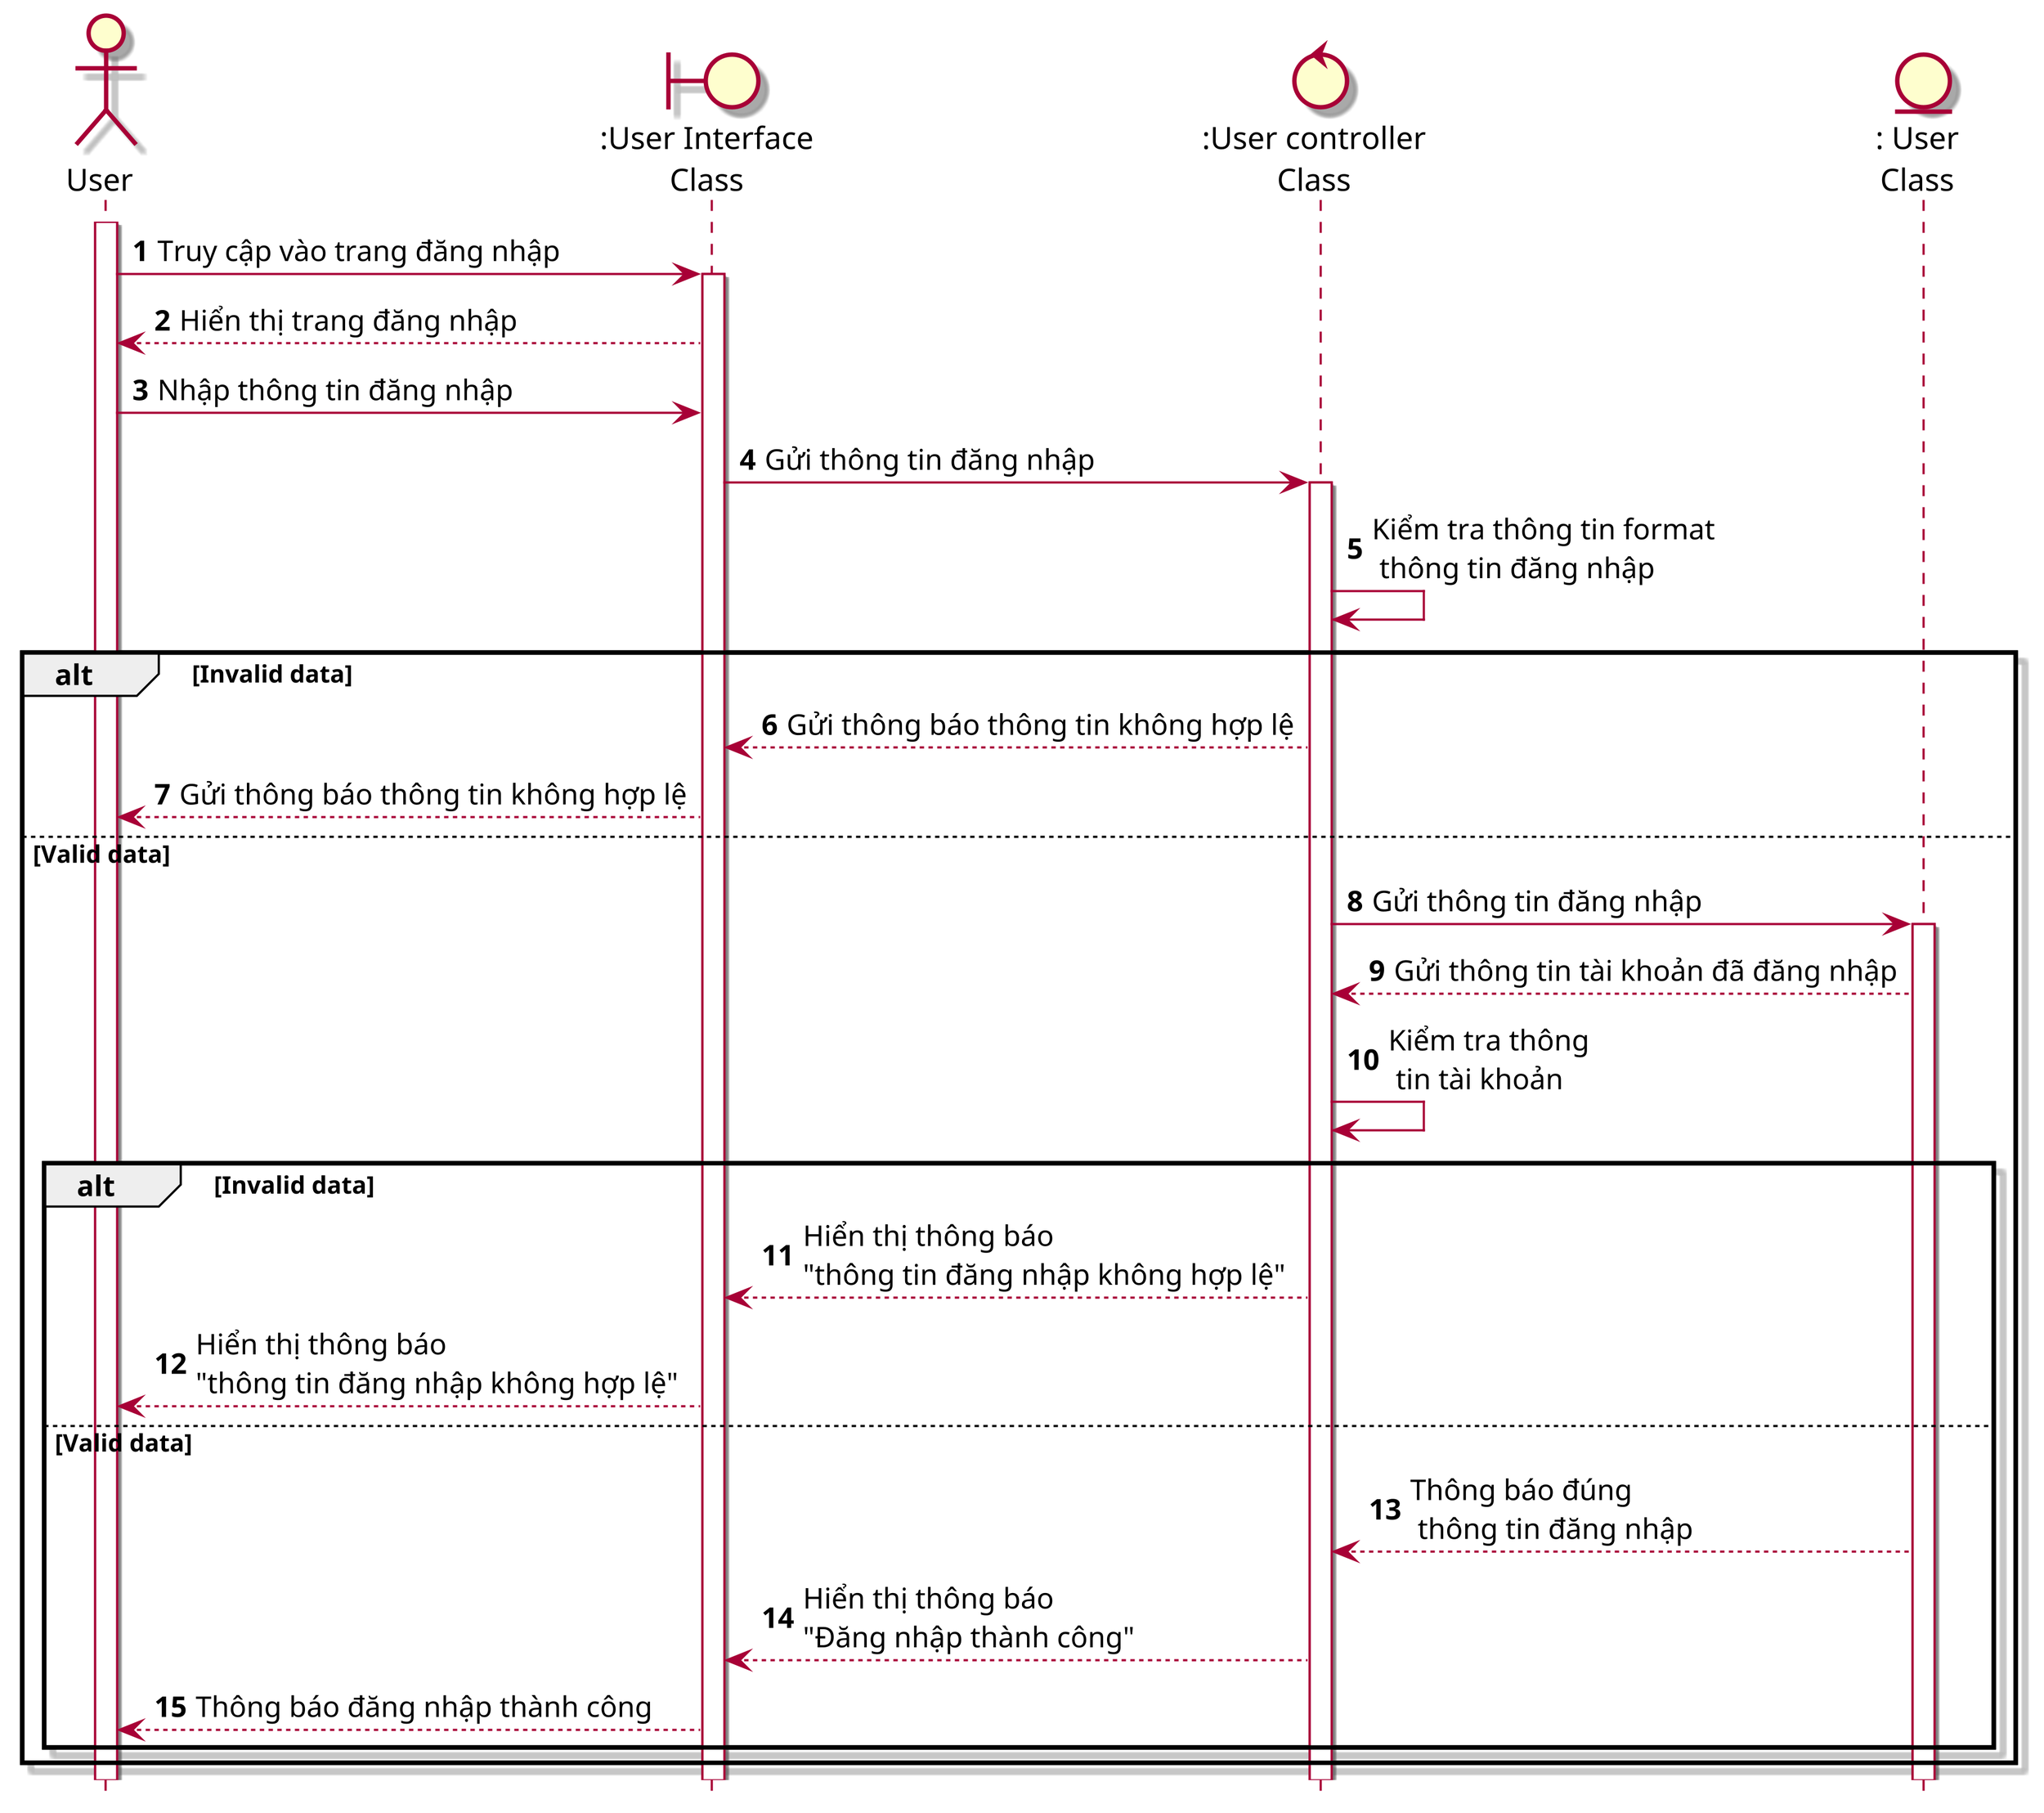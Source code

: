@startuml SeqDangNhap
skin rose
hide footbox 
scale 5

actor user as "User"
boundary userInterface as ":User Interface\nClass"
control userController as ":User controller\nClass"
entity User as ": User\nClass"
autonumber
user++
user -> userInterface++: Truy cập vào trang đăng nhập
userInterface --> user: Hiển thị trang đăng nhập
user -> userInterface: Nhập thông tin đăng nhập
userInterface -> userController++: Gửi thông tin đăng nhập
userController -> userController: Kiểm tra thông tin format\n thông tin đăng nhập
alt Invalid data
    userController --> userInterface: Gửi thông báo thông tin không hợp lệ
    userInterface --> user: Gửi thông báo thông tin không hợp lệ
else Valid data
    userController -> User++: Gửi thông tin đăng nhập
    User --> userController : Gửi thông tin tài khoản đã đăng nhập
    userController -> userController: Kiểm tra thông\n tin tài khoản
    alt Invalid data
        userController --> userInterface: Hiển thị thông báo \n"thông tin đăng nhập không hợp lệ"
        userInterface --> user: Hiển thị thông báo \n"thông tin đăng nhập không hợp lệ"
    else Valid data
        User --> userController: Thông báo đúng\n thông tin đăng nhập
        userController --> userInterface: Hiển thị thông báo\n"Đăng nhập thành công"
        userInterface --> user: Thông báo đăng nhập thành công
    end
end
@enduml